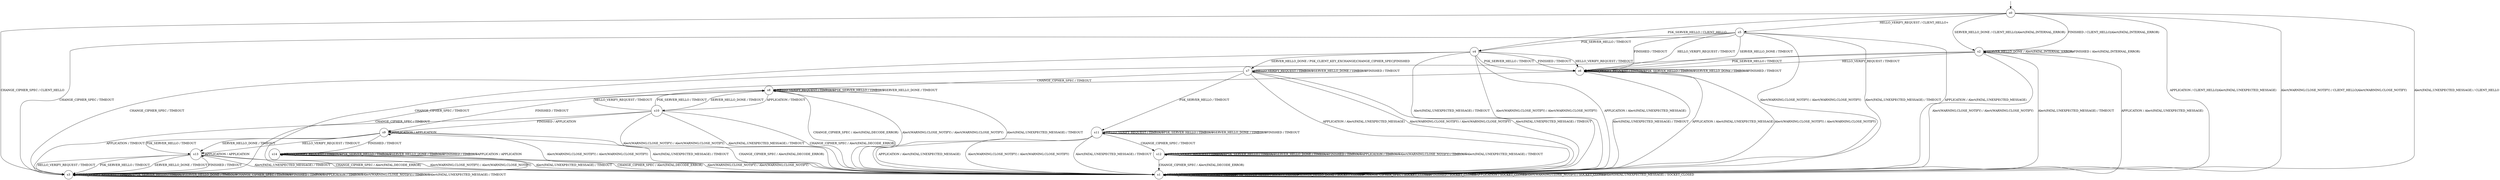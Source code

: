 digraph g {

	s0 [shape="circle" label="s0"];
	s1 [shape="circle" label="s1"];
	s2 [shape="circle" label="s2"];
	s3 [shape="circle" label="s3"];
	s4 [shape="circle" label="s4"];
	s5 [shape="circle" label="s5"];
	s6 [shape="circle" label="s6"];
	s7 [shape="circle" label="s7"];
	s8 [shape="circle" label="s8"];
	s9 [shape="circle" label="s9"];
	s10 [shape="circle" label="s10"];
	s11 [shape="circle" label="s11"];
	s12 [shape="circle" label="s12"];
	s13 [shape="circle" label="s13"];
	s14 [shape="circle" label="s14"];
	s0 -> s5 [label="HELLO_VERIFY_REQUEST / CLIENT_HELLO+"];
	s0 -> s4 [label="PSK_SERVER_HELLO / CLIENT_HELLO"];
	s0 -> s2 [label="SERVER_HELLO_DONE / CLIENT_HELLO|Alert(FATAL,INTERNAL_ERROR)"];
	s0 -> s3 [label="CHANGE_CIPHER_SPEC / CLIENT_HELLO"];
	s0 -> s2 [label="FINISHED / CLIENT_HELLO|Alert(FATAL,INTERNAL_ERROR)"];
	s0 -> s1 [label="APPLICATION / CLIENT_HELLO|Alert(FATAL,UNEXPECTED_MESSAGE)"];
	s0 -> s1 [label="Alert(WARNING,CLOSE_NOTIFY) / CLIENT_HELLO|Alert(WARNING,CLOSE_NOTIFY)"];
	s0 -> s1 [label="Alert(FATAL,UNEXPECTED_MESSAGE) / CLIENT_HELLO"];
	s1 -> s1 [label="HELLO_VERIFY_REQUEST / SOCKET_CLOSED"];
	s1 -> s1 [label="PSK_SERVER_HELLO / SOCKET_CLOSED"];
	s1 -> s1 [label="SERVER_HELLO_DONE / SOCKET_CLOSED"];
	s1 -> s1 [label="CHANGE_CIPHER_SPEC / SOCKET_CLOSED"];
	s1 -> s1 [label="FINISHED / SOCKET_CLOSED"];
	s1 -> s1 [label="APPLICATION / SOCKET_CLOSED"];
	s1 -> s1 [label="Alert(WARNING,CLOSE_NOTIFY) / SOCKET_CLOSED"];
	s1 -> s1 [label="Alert(FATAL,UNEXPECTED_MESSAGE) / SOCKET_CLOSED"];
	s2 -> s6 [label="HELLO_VERIFY_REQUEST / TIMEOUT"];
	s2 -> s6 [label="PSK_SERVER_HELLO / TIMEOUT"];
	s2 -> s2 [label="SERVER_HELLO_DONE / Alert(FATAL,INTERNAL_ERROR)"];
	s2 -> s3 [label="CHANGE_CIPHER_SPEC / TIMEOUT"];
	s2 -> s2 [label="FINISHED / Alert(FATAL,INTERNAL_ERROR)"];
	s2 -> s1 [label="APPLICATION / Alert(FATAL,UNEXPECTED_MESSAGE)"];
	s2 -> s1 [label="Alert(WARNING,CLOSE_NOTIFY) / Alert(WARNING,CLOSE_NOTIFY)"];
	s2 -> s1 [label="Alert(FATAL,UNEXPECTED_MESSAGE) / TIMEOUT"];
	s3 -> s3 [label="HELLO_VERIFY_REQUEST / TIMEOUT"];
	s3 -> s3 [label="PSK_SERVER_HELLO / TIMEOUT"];
	s3 -> s3 [label="SERVER_HELLO_DONE / TIMEOUT"];
	s3 -> s3 [label="CHANGE_CIPHER_SPEC / TIMEOUT"];
	s3 -> s3 [label="FINISHED / TIMEOUT"];
	s3 -> s3 [label="APPLICATION / TIMEOUT"];
	s3 -> s3 [label="Alert(WARNING,CLOSE_NOTIFY) / TIMEOUT"];
	s3 -> s3 [label="Alert(FATAL,UNEXPECTED_MESSAGE) / TIMEOUT"];
	s4 -> s6 [label="HELLO_VERIFY_REQUEST / TIMEOUT"];
	s4 -> s6 [label="PSK_SERVER_HELLO / TIMEOUT"];
	s4 -> s7 [label="SERVER_HELLO_DONE / PSK_CLIENT_KEY_EXCHANGE|CHANGE_CIPHER_SPEC|FINISHED"];
	s4 -> s3 [label="CHANGE_CIPHER_SPEC / TIMEOUT"];
	s4 -> s6 [label="FINISHED / TIMEOUT"];
	s4 -> s1 [label="APPLICATION / Alert(FATAL,UNEXPECTED_MESSAGE)"];
	s4 -> s1 [label="Alert(WARNING,CLOSE_NOTIFY) / Alert(WARNING,CLOSE_NOTIFY)"];
	s4 -> s1 [label="Alert(FATAL,UNEXPECTED_MESSAGE) / TIMEOUT"];
	s5 -> s6 [label="HELLO_VERIFY_REQUEST / TIMEOUT"];
	s5 -> s4 [label="PSK_SERVER_HELLO / TIMEOUT"];
	s5 -> s6 [label="SERVER_HELLO_DONE / TIMEOUT"];
	s5 -> s3 [label="CHANGE_CIPHER_SPEC / TIMEOUT"];
	s5 -> s6 [label="FINISHED / TIMEOUT"];
	s5 -> s1 [label="APPLICATION / Alert(FATAL,UNEXPECTED_MESSAGE)"];
	s5 -> s1 [label="Alert(WARNING,CLOSE_NOTIFY) / Alert(WARNING,CLOSE_NOTIFY)"];
	s5 -> s1 [label="Alert(FATAL,UNEXPECTED_MESSAGE) / TIMEOUT"];
	s6 -> s6 [label="HELLO_VERIFY_REQUEST / TIMEOUT"];
	s6 -> s6 [label="PSK_SERVER_HELLO / TIMEOUT"];
	s6 -> s6 [label="SERVER_HELLO_DONE / TIMEOUT"];
	s6 -> s3 [label="CHANGE_CIPHER_SPEC / TIMEOUT"];
	s6 -> s6 [label="FINISHED / TIMEOUT"];
	s6 -> s1 [label="APPLICATION / Alert(FATAL,UNEXPECTED_MESSAGE)"];
	s6 -> s1 [label="Alert(WARNING,CLOSE_NOTIFY) / Alert(WARNING,CLOSE_NOTIFY)"];
	s6 -> s1 [label="Alert(FATAL,UNEXPECTED_MESSAGE) / TIMEOUT"];
	s7 -> s7 [label="HELLO_VERIFY_REQUEST / TIMEOUT"];
	s7 -> s11 [label="PSK_SERVER_HELLO / TIMEOUT"];
	s7 -> s7 [label="SERVER_HELLO_DONE / TIMEOUT"];
	s7 -> s8 [label="CHANGE_CIPHER_SPEC / TIMEOUT"];
	s7 -> s7 [label="FINISHED / TIMEOUT"];
	s7 -> s1 [label="APPLICATION / Alert(FATAL,UNEXPECTED_MESSAGE)"];
	s7 -> s1 [label="Alert(WARNING,CLOSE_NOTIFY) / Alert(WARNING,CLOSE_NOTIFY)"];
	s7 -> s1 [label="Alert(FATAL,UNEXPECTED_MESSAGE) / TIMEOUT"];
	s8 -> s8 [label="HELLO_VERIFY_REQUEST / TIMEOUT"];
	s8 -> s8 [label="PSK_SERVER_HELLO / TIMEOUT"];
	s8 -> s8 [label="SERVER_HELLO_DONE / TIMEOUT"];
	s8 -> s1 [label="CHANGE_CIPHER_SPEC / Alert(FATAL,DECODE_ERROR)"];
	s8 -> s9 [label="FINISHED / TIMEOUT"];
	s8 -> s10 [label="APPLICATION / TIMEOUT"];
	s8 -> s1 [label="Alert(WARNING,CLOSE_NOTIFY) / Alert(WARNING,CLOSE_NOTIFY)"];
	s8 -> s1 [label="Alert(FATAL,UNEXPECTED_MESSAGE) / TIMEOUT"];
	s9 -> s13 [label="HELLO_VERIFY_REQUEST / TIMEOUT"];
	s9 -> s13 [label="PSK_SERVER_HELLO / TIMEOUT"];
	s9 -> s13 [label="SERVER_HELLO_DONE / TIMEOUT"];
	s9 -> s1 [label="CHANGE_CIPHER_SPEC / Alert(FATAL,DECODE_ERROR)"];
	s9 -> s14 [label="FINISHED / TIMEOUT"];
	s9 -> s9 [label="APPLICATION / APPLICATION"];
	s9 -> s1 [label="Alert(WARNING,CLOSE_NOTIFY) / Alert(WARNING,CLOSE_NOTIFY)"];
	s9 -> s1 [label="Alert(FATAL,UNEXPECTED_MESSAGE) / TIMEOUT"];
	s10 -> s8 [label="HELLO_VERIFY_REQUEST / TIMEOUT"];
	s10 -> s8 [label="PSK_SERVER_HELLO / TIMEOUT"];
	s10 -> s8 [label="SERVER_HELLO_DONE / TIMEOUT"];
	s10 -> s1 [label="CHANGE_CIPHER_SPEC / Alert(FATAL,DECODE_ERROR)"];
	s10 -> s9 [label="FINISHED / APPLICATION"];
	s10 -> s3 [label="APPLICATION / TIMEOUT"];
	s10 -> s1 [label="Alert(WARNING,CLOSE_NOTIFY) / Alert(WARNING,CLOSE_NOTIFY)"];
	s10 -> s1 [label="Alert(FATAL,UNEXPECTED_MESSAGE) / TIMEOUT"];
	s11 -> s11 [label="HELLO_VERIFY_REQUEST / TIMEOUT"];
	s11 -> s11 [label="PSK_SERVER_HELLO / TIMEOUT"];
	s11 -> s11 [label="SERVER_HELLO_DONE / TIMEOUT"];
	s11 -> s12 [label="CHANGE_CIPHER_SPEC / TIMEOUT"];
	s11 -> s11 [label="FINISHED / TIMEOUT"];
	s11 -> s1 [label="APPLICATION / Alert(FATAL,UNEXPECTED_MESSAGE)"];
	s11 -> s1 [label="Alert(WARNING,CLOSE_NOTIFY) / Alert(WARNING,CLOSE_NOTIFY)"];
	s11 -> s1 [label="Alert(FATAL,UNEXPECTED_MESSAGE) / TIMEOUT"];
	s12 -> s12 [label="HELLO_VERIFY_REQUEST / TIMEOUT"];
	s12 -> s12 [label="PSK_SERVER_HELLO / TIMEOUT"];
	s12 -> s12 [label="SERVER_HELLO_DONE / TIMEOUT"];
	s12 -> s1 [label="CHANGE_CIPHER_SPEC / Alert(FATAL,DECODE_ERROR)"];
	s12 -> s12 [label="FINISHED / TIMEOUT"];
	s12 -> s12 [label="APPLICATION / TIMEOUT"];
	s12 -> s12 [label="Alert(WARNING,CLOSE_NOTIFY) / TIMEOUT"];
	s12 -> s12 [label="Alert(FATAL,UNEXPECTED_MESSAGE) / TIMEOUT"];
	s13 -> s3 [label="HELLO_VERIFY_REQUEST / TIMEOUT"];
	s13 -> s3 [label="PSK_SERVER_HELLO / TIMEOUT"];
	s13 -> s3 [label="SERVER_HELLO_DONE / TIMEOUT"];
	s13 -> s1 [label="CHANGE_CIPHER_SPEC / Alert(FATAL,DECODE_ERROR)"];
	s13 -> s3 [label="FINISHED / TIMEOUT"];
	s13 -> s13 [label="APPLICATION / APPLICATION"];
	s13 -> s1 [label="Alert(WARNING,CLOSE_NOTIFY) / Alert(WARNING,CLOSE_NOTIFY)"];
	s13 -> s1 [label="Alert(FATAL,UNEXPECTED_MESSAGE) / TIMEOUT"];
	s14 -> s14 [label="HELLO_VERIFY_REQUEST / TIMEOUT"];
	s14 -> s14 [label="PSK_SERVER_HELLO / TIMEOUT"];
	s14 -> s14 [label="SERVER_HELLO_DONE / TIMEOUT"];
	s14 -> s1 [label="CHANGE_CIPHER_SPEC / Alert(FATAL,DECODE_ERROR)"];
	s14 -> s14 [label="FINISHED / TIMEOUT"];
	s14 -> s14 [label="APPLICATION / APPLICATION"];
	s14 -> s1 [label="Alert(WARNING,CLOSE_NOTIFY) / Alert(WARNING,CLOSE_NOTIFY)"];
	s14 -> s1 [label="Alert(FATAL,UNEXPECTED_MESSAGE) / TIMEOUT"];

__start0 [label="" shape="none" width="0" height="0"];
__start0 -> s0;

}
